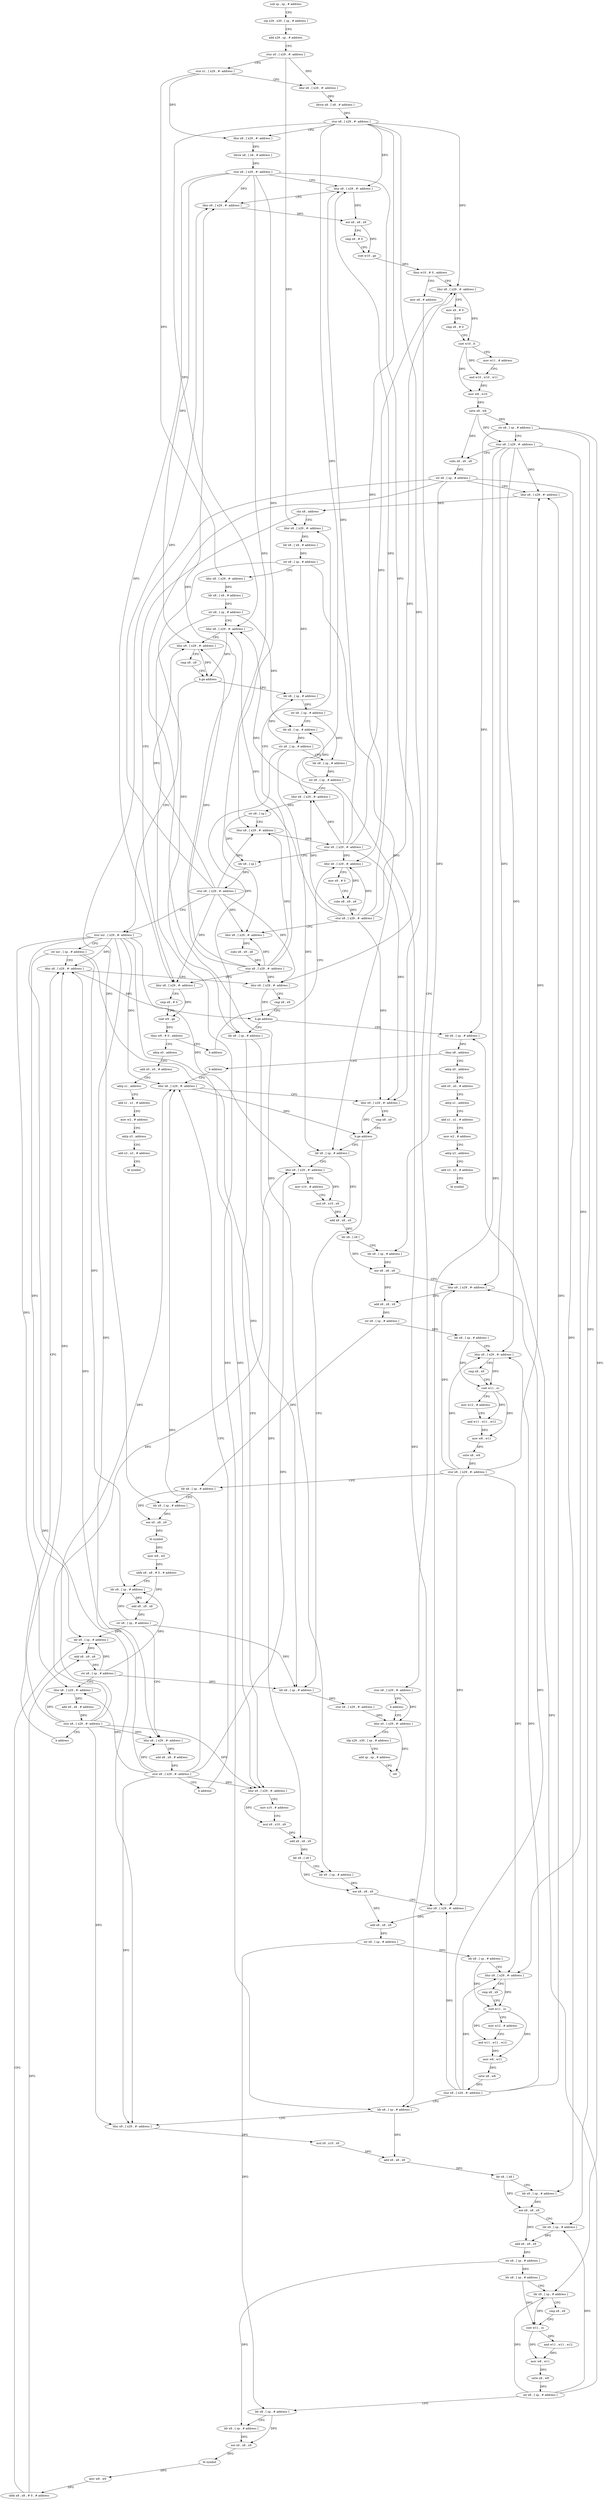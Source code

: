 digraph "func" {
"4274696" [label = "sub sp , sp , # address" ]
"4274700" [label = "stp x29 , x30 , [ sp , # address ]" ]
"4274704" [label = "add x29 , sp , # address" ]
"4274708" [label = "stur x0 , [ x29 , #- address ]" ]
"4274712" [label = "stur x1 , [ x29 , #- address ]" ]
"4274716" [label = "ldur x8 , [ x29 , #- address ]" ]
"4274720" [label = "ldrsw x8 , [ x8 , # address ]" ]
"4274724" [label = "stur x8 , [ x29 , #- address ]" ]
"4274728" [label = "ldur x8 , [ x29 , #- address ]" ]
"4274732" [label = "ldrsw x8 , [ x8 , # address ]" ]
"4274736" [label = "stur x8 , [ x29 , #- address ]" ]
"4274740" [label = "ldur x8 , [ x29 , #- address ]" ]
"4274744" [label = "ldur x9 , [ x29 , #- address ]" ]
"4274748" [label = "eor x8 , x8 , x9" ]
"4274752" [label = "cmp x8 , # 0" ]
"4274756" [label = "cset w10 , ge" ]
"4274760" [label = "tbnz w10 , # 0 , address" ]
"4274776" [label = "ldur x8 , [ x29 , #- address ]" ]
"4274764" [label = "mov x8 , # address" ]
"4274780" [label = "mov x9 , # 0" ]
"4274784" [label = "cmp x8 , # 0" ]
"4274788" [label = "cset w10 , lt" ]
"4274792" [label = "mov w11 , # address" ]
"4274796" [label = "and w10 , w10 , w11" ]
"4274800" [label = "mov w8 , w10" ]
"4274804" [label = "sxtw x8 , w8" ]
"4274808" [label = "str x8 , [ sp , # address ]" ]
"4274812" [label = "stur x8 , [ x29 , #- address ]" ]
"4274816" [label = "subs x8 , x9 , x8" ]
"4274820" [label = "str x8 , [ sp , # address ]" ]
"4274824" [label = "ldur x8 , [ x29 , #- address ]" ]
"4274828" [label = "cbz x8 , address" ]
"4274912" [label = "ldur x8 , [ x29 , #- address ]" ]
"4274832" [label = "ldur x8 , [ x29 , #- address ]" ]
"4274768" [label = "stur x8 , [ x29 , #- address ]" ]
"4274772" [label = "b address" ]
"4275428" [label = "ldur x0 , [ x29 , #- address ]" ]
"4274916" [label = "ldr x8 , [ x8 , # address ]" ]
"4274920" [label = "str x8 , [ sp , # address ]" ]
"4274924" [label = "ldur x8 , [ x29 , #- address ]" ]
"4274928" [label = "ldr x8 , [ x8 , # address ]" ]
"4274932" [label = "str x8 , [ sp , # address ]" ]
"4274936" [label = "ldur x8 , [ x29 , #- address ]" ]
"4274940" [label = "ldur x9 , [ x29 , #- address ]" ]
"4274944" [label = "cmp x8 , x9" ]
"4274948" [label = "b.ge address" ]
"4275000" [label = "stur xzr , [ x29 , #- address ]" ]
"4274952" [label = "ldr x8 , [ sp , # address ]" ]
"4274836" [label = "cmp x8 , # 0" ]
"4274840" [label = "cset w9 , ge" ]
"4274844" [label = "tbnz w9 , # 0 , address" ]
"4274852" [label = "adrp x0 , address" ]
"4274848" [label = "b address" ]
"4275432" [label = "ldp x29 , x30 , [ sp , # address ]" ]
"4275436" [label = "add sp , sp , # address" ]
"4275440" [label = "ret" ]
"4275004" [label = "str xzr , [ sp , # address ]" ]
"4275008" [label = "ldur x8 , [ x29 , #- address ]" ]
"4274956" [label = "str x8 , [ sp , # address ]" ]
"4274960" [label = "ldr x8 , [ sp , # address ]" ]
"4274964" [label = "str x8 , [ sp , # address ]" ]
"4274968" [label = "ldr x8 , [ sp , # address ]" ]
"4274972" [label = "str x8 , [ sp , # address ]" ]
"4274976" [label = "ldur x8 , [ x29 , #- address ]" ]
"4274980" [label = "str x8 , [ sp ]" ]
"4274984" [label = "ldur x8 , [ x29 , #- address ]" ]
"4274988" [label = "stur x8 , [ x29 , #- address ]" ]
"4274992" [label = "ldr x8 , [ sp ]" ]
"4274996" [label = "stur x8 , [ x29 , #- address ]" ]
"4274856" [label = "add x0 , x0 , # address" ]
"4274860" [label = "adrp x1 , address" ]
"4274864" [label = "add x1 , x1 , # address" ]
"4274868" [label = "mov w2 , # address" ]
"4274872" [label = "adrp x3 , address" ]
"4274876" [label = "add x3 , x3 , # address" ]
"4274880" [label = "bl symbol" ]
"4274884" [label = "ldur x8 , [ x29 , #- address ]" ]
"4275228" [label = "ldr x8 , [ sp , # address ]" ]
"4275232" [label = "cbnz x8 , address" ]
"4275240" [label = "adrp x0 , address" ]
"4275236" [label = "b address" ]
"4275024" [label = "ldr x8 , [ sp , # address ]" ]
"4275028" [label = "ldur x9 , [ x29 , #- address ]" ]
"4275032" [label = "mov x10 , # address" ]
"4275036" [label = "mul x9 , x10 , x9" ]
"4275040" [label = "add x8 , x8 , x9" ]
"4275044" [label = "ldr x8 , [ x8 ]" ]
"4275048" [label = "ldr x9 , [ sp , # address ]" ]
"4275052" [label = "eor x8 , x8 , x9" ]
"4275056" [label = "ldur x9 , [ x29 , #- address ]" ]
"4275060" [label = "add x8 , x8 , x9" ]
"4275064" [label = "str x8 , [ sp , # address ]" ]
"4275068" [label = "ldr x8 , [ sp , # address ]" ]
"4275072" [label = "ldur x9 , [ x29 , #- address ]" ]
"4275076" [label = "cmp x8 , x9" ]
"4275080" [label = "cset w11 , cc" ]
"4275084" [label = "mov w12 , # address" ]
"4275088" [label = "and w11 , w11 , w12" ]
"4275092" [label = "mov w8 , w11" ]
"4275096" [label = "sxtw x8 , w8" ]
"4275100" [label = "stur x8 , [ x29 , #- address ]" ]
"4275104" [label = "ldr x8 , [ sp , # address ]" ]
"4275108" [label = "ldur x9 , [ x29 , #- address ]" ]
"4275112" [label = "mul x9 , x10 , x9" ]
"4275116" [label = "add x8 , x8 , x9" ]
"4275120" [label = "ldr x8 , [ x8 ]" ]
"4275124" [label = "ldr x9 , [ sp , # address ]" ]
"4275128" [label = "eor x8 , x8 , x9" ]
"4275132" [label = "ldr x9 , [ sp , # address ]" ]
"4275136" [label = "add x8 , x8 , x9" ]
"4275140" [label = "str x8 , [ sp , # address ]" ]
"4275144" [label = "ldr x8 , [ sp , # address ]" ]
"4275148" [label = "ldr x9 , [ sp , # address ]" ]
"4275152" [label = "cmp x8 , x9" ]
"4275156" [label = "cset w11 , cc" ]
"4275160" [label = "and w11 , w11 , w12" ]
"4275164" [label = "mov w8 , w11" ]
"4275168" [label = "sxtw x8 , w8" ]
"4275172" [label = "str x8 , [ sp , # address ]" ]
"4275176" [label = "ldr x8 , [ sp , # address ]" ]
"4275180" [label = "ldr x9 , [ sp , # address ]" ]
"4275184" [label = "eor x0 , x8 , x9" ]
"4275188" [label = "bl symbol" ]
"4275192" [label = "mov w8 , w0" ]
"4275196" [label = "ubfx x8 , x8 , # 0 , # address" ]
"4275200" [label = "ldr x9 , [ sp , # address ]" ]
"4275204" [label = "add x8 , x9 , x8" ]
"4275208" [label = "str x8 , [ sp , # address ]" ]
"4275212" [label = "ldur x8 , [ x29 , #- address ]" ]
"4275216" [label = "add x8 , x8 , # address" ]
"4275220" [label = "stur x8 , [ x29 , #- address ]" ]
"4275224" [label = "b address" ]
"4274888" [label = "mov x9 , # 0" ]
"4274892" [label = "subs x8 , x9 , x8" ]
"4274896" [label = "stur x8 , [ x29 , #- address ]" ]
"4274900" [label = "ldur x8 , [ x29 , #- address ]" ]
"4274904" [label = "subs x8 , x9 , x8" ]
"4274908" [label = "stur x8 , [ x29 , #- address ]" ]
"4275244" [label = "add x0 , x0 , # address" ]
"4275248" [label = "adrp x1 , address" ]
"4275252" [label = "add x1 , x1 , # address" ]
"4275256" [label = "mov w2 , # address" ]
"4275260" [label = "adrp x3 , address" ]
"4275264" [label = "add x3 , x3 , # address" ]
"4275268" [label = "bl symbol" ]
"4275272" [label = "ldur x8 , [ x29 , #- address ]" ]
"4275012" [label = "ldur x9 , [ x29 , #- address ]" ]
"4275016" [label = "cmp x8 , x9" ]
"4275020" [label = "b.ge address" ]
"4275276" [label = "ldur x9 , [ x29 , #- address ]" ]
"4275280" [label = "cmp x8 , x9" ]
"4275284" [label = "b.ge address" ]
"4275420" [label = "ldr x8 , [ sp , # address ]" ]
"4275288" [label = "ldr x8 , [ sp , # address ]" ]
"4275424" [label = "stur x8 , [ x29 , #- address ]" ]
"4275292" [label = "ldur x9 , [ x29 , #- address ]" ]
"4275296" [label = "mov x10 , # address" ]
"4275300" [label = "mul x9 , x10 , x9" ]
"4275304" [label = "add x8 , x8 , x9" ]
"4275308" [label = "ldr x8 , [ x8 ]" ]
"4275312" [label = "ldr x9 , [ sp , # address ]" ]
"4275316" [label = "eor x8 , x8 , x9" ]
"4275320" [label = "ldur x9 , [ x29 , #- address ]" ]
"4275324" [label = "add x8 , x8 , x9" ]
"4275328" [label = "str x8 , [ sp , # address ]" ]
"4275332" [label = "ldr x8 , [ sp , # address ]" ]
"4275336" [label = "ldur x9 , [ x29 , #- address ]" ]
"4275340" [label = "cmp x8 , x9" ]
"4275344" [label = "cset w11 , cc" ]
"4275348" [label = "mov w12 , # address" ]
"4275352" [label = "and w11 , w11 , w12" ]
"4275356" [label = "mov w8 , w11" ]
"4275360" [label = "sxtw x8 , w8" ]
"4275364" [label = "stur x8 , [ x29 , #- address ]" ]
"4275368" [label = "ldr x8 , [ sp , # address ]" ]
"4275372" [label = "ldr x9 , [ sp , # address ]" ]
"4275376" [label = "eor x0 , x8 , x9" ]
"4275380" [label = "bl symbol" ]
"4275384" [label = "mov w8 , w0" ]
"4275388" [label = "ubfx x8 , x8 , # 0 , # address" ]
"4275392" [label = "ldr x9 , [ sp , # address ]" ]
"4275396" [label = "add x8 , x9 , x8" ]
"4275400" [label = "str x8 , [ sp , # address ]" ]
"4275404" [label = "ldur x8 , [ x29 , #- address ]" ]
"4275408" [label = "add x8 , x8 , # address" ]
"4275412" [label = "stur x8 , [ x29 , #- address ]" ]
"4275416" [label = "b address" ]
"4274696" -> "4274700" [ label = "CFG" ]
"4274700" -> "4274704" [ label = "CFG" ]
"4274704" -> "4274708" [ label = "CFG" ]
"4274708" -> "4274712" [ label = "CFG" ]
"4274708" -> "4274716" [ label = "DFG" ]
"4274708" -> "4274912" [ label = "DFG" ]
"4274712" -> "4274716" [ label = "CFG" ]
"4274712" -> "4274728" [ label = "DFG" ]
"4274712" -> "4274924" [ label = "DFG" ]
"4274716" -> "4274720" [ label = "DFG" ]
"4274720" -> "4274724" [ label = "DFG" ]
"4274724" -> "4274728" [ label = "CFG" ]
"4274724" -> "4274740" [ label = "DFG" ]
"4274724" -> "4274776" [ label = "DFG" ]
"4274724" -> "4274936" [ label = "DFG" ]
"4274724" -> "4274976" [ label = "DFG" ]
"4274724" -> "4274884" [ label = "DFG" ]
"4274724" -> "4275276" [ label = "DFG" ]
"4274728" -> "4274732" [ label = "DFG" ]
"4274732" -> "4274736" [ label = "DFG" ]
"4274736" -> "4274740" [ label = "CFG" ]
"4274736" -> "4274744" [ label = "DFG" ]
"4274736" -> "4274940" [ label = "DFG" ]
"4274736" -> "4274832" [ label = "DFG" ]
"4274736" -> "4274984" [ label = "DFG" ]
"4274736" -> "4275012" [ label = "DFG" ]
"4274736" -> "4274900" [ label = "DFG" ]
"4274740" -> "4274744" [ label = "CFG" ]
"4274740" -> "4274748" [ label = "DFG" ]
"4274744" -> "4274748" [ label = "DFG" ]
"4274748" -> "4274752" [ label = "CFG" ]
"4274748" -> "4274756" [ label = "DFG" ]
"4274752" -> "4274756" [ label = "CFG" ]
"4274756" -> "4274760" [ label = "DFG" ]
"4274760" -> "4274776" [ label = "CFG" ]
"4274760" -> "4274764" [ label = "CFG" ]
"4274776" -> "4274780" [ label = "CFG" ]
"4274776" -> "4274788" [ label = "DFG" ]
"4274764" -> "4274768" [ label = "CFG" ]
"4274780" -> "4274784" [ label = "CFG" ]
"4274784" -> "4274788" [ label = "CFG" ]
"4274788" -> "4274792" [ label = "CFG" ]
"4274788" -> "4274796" [ label = "DFG" ]
"4274788" -> "4274800" [ label = "DFG" ]
"4274792" -> "4274796" [ label = "CFG" ]
"4274796" -> "4274800" [ label = "DFG" ]
"4274800" -> "4274804" [ label = "DFG" ]
"4274804" -> "4274808" [ label = "DFG" ]
"4274804" -> "4274812" [ label = "DFG" ]
"4274804" -> "4274816" [ label = "DFG" ]
"4274808" -> "4274812" [ label = "CFG" ]
"4274808" -> "4275228" [ label = "DFG" ]
"4274808" -> "4275132" [ label = "DFG" ]
"4274808" -> "4275148" [ label = "DFG" ]
"4274812" -> "4274816" [ label = "CFG" ]
"4274812" -> "4274824" [ label = "DFG" ]
"4274812" -> "4275056" [ label = "DFG" ]
"4274812" -> "4275072" [ label = "DFG" ]
"4274812" -> "4275320" [ label = "DFG" ]
"4274812" -> "4275336" [ label = "DFG" ]
"4274816" -> "4274820" [ label = "DFG" ]
"4274820" -> "4274824" [ label = "CFG" ]
"4274820" -> "4275048" [ label = "DFG" ]
"4274820" -> "4275124" [ label = "DFG" ]
"4274820" -> "4275312" [ label = "DFG" ]
"4274820" -> "4275372" [ label = "DFG" ]
"4274824" -> "4274828" [ label = "DFG" ]
"4274828" -> "4274912" [ label = "CFG" ]
"4274828" -> "4274832" [ label = "CFG" ]
"4274912" -> "4274916" [ label = "DFG" ]
"4274832" -> "4274836" [ label = "CFG" ]
"4274832" -> "4274840" [ label = "DFG" ]
"4274768" -> "4274772" [ label = "CFG" ]
"4274768" -> "4275428" [ label = "DFG" ]
"4274772" -> "4275428" [ label = "CFG" ]
"4275428" -> "4275432" [ label = "CFG" ]
"4275428" -> "4275440" [ label = "DFG" ]
"4274916" -> "4274920" [ label = "DFG" ]
"4274920" -> "4274924" [ label = "CFG" ]
"4274920" -> "4274952" [ label = "DFG" ]
"4274920" -> "4275024" [ label = "DFG" ]
"4274920" -> "4275288" [ label = "DFG" ]
"4274924" -> "4274928" [ label = "DFG" ]
"4274928" -> "4274932" [ label = "DFG" ]
"4274932" -> "4274936" [ label = "CFG" ]
"4274932" -> "4274960" [ label = "DFG" ]
"4274932" -> "4275104" [ label = "DFG" ]
"4274936" -> "4274940" [ label = "CFG" ]
"4274936" -> "4274948" [ label = "DFG" ]
"4274940" -> "4274944" [ label = "CFG" ]
"4274940" -> "4274948" [ label = "DFG" ]
"4274944" -> "4274948" [ label = "CFG" ]
"4274948" -> "4275000" [ label = "CFG" ]
"4274948" -> "4274952" [ label = "CFG" ]
"4275000" -> "4275004" [ label = "CFG" ]
"4275000" -> "4275008" [ label = "DFG" ]
"4275000" -> "4275028" [ label = "DFG" ]
"4275000" -> "4275272" [ label = "DFG" ]
"4275000" -> "4275108" [ label = "DFG" ]
"4275000" -> "4275292" [ label = "DFG" ]
"4275000" -> "4275212" [ label = "DFG" ]
"4275000" -> "4275404" [ label = "DFG" ]
"4274952" -> "4274956" [ label = "DFG" ]
"4274836" -> "4274840" [ label = "CFG" ]
"4274840" -> "4274844" [ label = "DFG" ]
"4274844" -> "4274852" [ label = "CFG" ]
"4274844" -> "4274848" [ label = "CFG" ]
"4274852" -> "4274856" [ label = "CFG" ]
"4274848" -> "4274884" [ label = "CFG" ]
"4275432" -> "4275436" [ label = "CFG" ]
"4275436" -> "4275440" [ label = "CFG" ]
"4275004" -> "4275008" [ label = "CFG" ]
"4275004" -> "4275420" [ label = "DFG" ]
"4275004" -> "4275200" [ label = "DFG" ]
"4275004" -> "4275392" [ label = "DFG" ]
"4275008" -> "4275012" [ label = "CFG" ]
"4275008" -> "4275020" [ label = "DFG" ]
"4274956" -> "4274960" [ label = "CFG" ]
"4274956" -> "4274968" [ label = "DFG" ]
"4274960" -> "4274964" [ label = "DFG" ]
"4274964" -> "4274968" [ label = "CFG" ]
"4274964" -> "4274952" [ label = "DFG" ]
"4274964" -> "4275024" [ label = "DFG" ]
"4274964" -> "4275288" [ label = "DFG" ]
"4274968" -> "4274972" [ label = "DFG" ]
"4274972" -> "4274976" [ label = "CFG" ]
"4274972" -> "4274960" [ label = "DFG" ]
"4274972" -> "4275104" [ label = "DFG" ]
"4274976" -> "4274980" [ label = "DFG" ]
"4274980" -> "4274984" [ label = "CFG" ]
"4274980" -> "4274992" [ label = "DFG" ]
"4274984" -> "4274988" [ label = "DFG" ]
"4274988" -> "4274992" [ label = "CFG" ]
"4274988" -> "4274740" [ label = "DFG" ]
"4274988" -> "4274776" [ label = "DFG" ]
"4274988" -> "4274936" [ label = "DFG" ]
"4274988" -> "4274976" [ label = "DFG" ]
"4274988" -> "4274884" [ label = "DFG" ]
"4274988" -> "4275276" [ label = "DFG" ]
"4274992" -> "4274996" [ label = "DFG" ]
"4274996" -> "4275000" [ label = "CFG" ]
"4274996" -> "4274744" [ label = "DFG" ]
"4274996" -> "4274940" [ label = "DFG" ]
"4274996" -> "4274832" [ label = "DFG" ]
"4274996" -> "4274984" [ label = "DFG" ]
"4274996" -> "4275012" [ label = "DFG" ]
"4274996" -> "4274900" [ label = "DFG" ]
"4274856" -> "4274860" [ label = "CFG" ]
"4274860" -> "4274864" [ label = "CFG" ]
"4274864" -> "4274868" [ label = "CFG" ]
"4274868" -> "4274872" [ label = "CFG" ]
"4274872" -> "4274876" [ label = "CFG" ]
"4274876" -> "4274880" [ label = "CFG" ]
"4274884" -> "4274888" [ label = "CFG" ]
"4274884" -> "4274892" [ label = "DFG" ]
"4275228" -> "4275232" [ label = "DFG" ]
"4275232" -> "4275240" [ label = "CFG" ]
"4275232" -> "4275236" [ label = "CFG" ]
"4275240" -> "4275244" [ label = "CFG" ]
"4275236" -> "4275272" [ label = "CFG" ]
"4275024" -> "4275028" [ label = "CFG" ]
"4275024" -> "4275040" [ label = "DFG" ]
"4275028" -> "4275032" [ label = "CFG" ]
"4275028" -> "4275036" [ label = "DFG" ]
"4275032" -> "4275036" [ label = "CFG" ]
"4275036" -> "4275040" [ label = "DFG" ]
"4275040" -> "4275044" [ label = "DFG" ]
"4275044" -> "4275048" [ label = "CFG" ]
"4275044" -> "4275052" [ label = "DFG" ]
"4275048" -> "4275052" [ label = "DFG" ]
"4275052" -> "4275056" [ label = "CFG" ]
"4275052" -> "4275060" [ label = "DFG" ]
"4275056" -> "4275060" [ label = "DFG" ]
"4275060" -> "4275064" [ label = "DFG" ]
"4275064" -> "4275068" [ label = "DFG" ]
"4275064" -> "4275176" [ label = "DFG" ]
"4275068" -> "4275072" [ label = "CFG" ]
"4275068" -> "4275080" [ label = "DFG" ]
"4275072" -> "4275076" [ label = "CFG" ]
"4275072" -> "4275080" [ label = "DFG" ]
"4275076" -> "4275080" [ label = "CFG" ]
"4275080" -> "4275084" [ label = "CFG" ]
"4275080" -> "4275088" [ label = "DFG" ]
"4275080" -> "4275092" [ label = "DFG" ]
"4275084" -> "4275088" [ label = "CFG" ]
"4275088" -> "4275092" [ label = "DFG" ]
"4275092" -> "4275096" [ label = "DFG" ]
"4275096" -> "4275100" [ label = "DFG" ]
"4275100" -> "4275104" [ label = "CFG" ]
"4275100" -> "4274824" [ label = "DFG" ]
"4275100" -> "4275056" [ label = "DFG" ]
"4275100" -> "4275072" [ label = "DFG" ]
"4275100" -> "4275320" [ label = "DFG" ]
"4275100" -> "4275336" [ label = "DFG" ]
"4275104" -> "4275108" [ label = "CFG" ]
"4275104" -> "4275116" [ label = "DFG" ]
"4275108" -> "4275112" [ label = "DFG" ]
"4275112" -> "4275116" [ label = "DFG" ]
"4275116" -> "4275120" [ label = "DFG" ]
"4275120" -> "4275124" [ label = "CFG" ]
"4275120" -> "4275128" [ label = "DFG" ]
"4275124" -> "4275128" [ label = "DFG" ]
"4275128" -> "4275132" [ label = "CFG" ]
"4275128" -> "4275136" [ label = "DFG" ]
"4275132" -> "4275136" [ label = "DFG" ]
"4275136" -> "4275140" [ label = "DFG" ]
"4275140" -> "4275144" [ label = "DFG" ]
"4275140" -> "4275180" [ label = "DFG" ]
"4275144" -> "4275148" [ label = "CFG" ]
"4275144" -> "4275156" [ label = "DFG" ]
"4275148" -> "4275152" [ label = "CFG" ]
"4275148" -> "4275156" [ label = "DFG" ]
"4275152" -> "4275156" [ label = "CFG" ]
"4275156" -> "4275160" [ label = "DFG" ]
"4275156" -> "4275164" [ label = "DFG" ]
"4275160" -> "4275164" [ label = "DFG" ]
"4275164" -> "4275168" [ label = "DFG" ]
"4275168" -> "4275172" [ label = "DFG" ]
"4275172" -> "4275176" [ label = "CFG" ]
"4275172" -> "4275228" [ label = "DFG" ]
"4275172" -> "4275132" [ label = "DFG" ]
"4275172" -> "4275148" [ label = "DFG" ]
"4275176" -> "4275180" [ label = "CFG" ]
"4275176" -> "4275184" [ label = "DFG" ]
"4275180" -> "4275184" [ label = "DFG" ]
"4275184" -> "4275188" [ label = "DFG" ]
"4275188" -> "4275192" [ label = "DFG" ]
"4275192" -> "4275196" [ label = "DFG" ]
"4275196" -> "4275200" [ label = "CFG" ]
"4275196" -> "4275204" [ label = "DFG" ]
"4275200" -> "4275204" [ label = "DFG" ]
"4275204" -> "4275208" [ label = "DFG" ]
"4275208" -> "4275212" [ label = "CFG" ]
"4275208" -> "4275420" [ label = "DFG" ]
"4275208" -> "4275200" [ label = "DFG" ]
"4275208" -> "4275392" [ label = "DFG" ]
"4275212" -> "4275216" [ label = "DFG" ]
"4275216" -> "4275220" [ label = "DFG" ]
"4275220" -> "4275224" [ label = "CFG" ]
"4275220" -> "4275008" [ label = "DFG" ]
"4275220" -> "4275028" [ label = "DFG" ]
"4275220" -> "4275272" [ label = "DFG" ]
"4275220" -> "4275108" [ label = "DFG" ]
"4275220" -> "4275292" [ label = "DFG" ]
"4275220" -> "4275212" [ label = "DFG" ]
"4275220" -> "4275404" [ label = "DFG" ]
"4275224" -> "4275008" [ label = "CFG" ]
"4274888" -> "4274892" [ label = "CFG" ]
"4274892" -> "4274896" [ label = "DFG" ]
"4274896" -> "4274900" [ label = "CFG" ]
"4274896" -> "4274740" [ label = "DFG" ]
"4274896" -> "4274776" [ label = "DFG" ]
"4274896" -> "4274936" [ label = "DFG" ]
"4274896" -> "4274976" [ label = "DFG" ]
"4274896" -> "4274884" [ label = "DFG" ]
"4274896" -> "4275276" [ label = "DFG" ]
"4274900" -> "4274904" [ label = "DFG" ]
"4274904" -> "4274908" [ label = "DFG" ]
"4274908" -> "4274912" [ label = "CFG" ]
"4274908" -> "4274744" [ label = "DFG" ]
"4274908" -> "4274940" [ label = "DFG" ]
"4274908" -> "4274832" [ label = "DFG" ]
"4274908" -> "4274984" [ label = "DFG" ]
"4274908" -> "4275012" [ label = "DFG" ]
"4274908" -> "4274900" [ label = "DFG" ]
"4275244" -> "4275248" [ label = "CFG" ]
"4275248" -> "4275252" [ label = "CFG" ]
"4275252" -> "4275256" [ label = "CFG" ]
"4275256" -> "4275260" [ label = "CFG" ]
"4275260" -> "4275264" [ label = "CFG" ]
"4275264" -> "4275268" [ label = "CFG" ]
"4275272" -> "4275276" [ label = "CFG" ]
"4275272" -> "4275284" [ label = "DFG" ]
"4275012" -> "4275016" [ label = "CFG" ]
"4275012" -> "4275020" [ label = "DFG" ]
"4275016" -> "4275020" [ label = "CFG" ]
"4275020" -> "4275228" [ label = "CFG" ]
"4275020" -> "4275024" [ label = "CFG" ]
"4275276" -> "4275280" [ label = "CFG" ]
"4275276" -> "4275284" [ label = "DFG" ]
"4275280" -> "4275284" [ label = "CFG" ]
"4275284" -> "4275420" [ label = "CFG" ]
"4275284" -> "4275288" [ label = "CFG" ]
"4275420" -> "4275424" [ label = "DFG" ]
"4275288" -> "4275292" [ label = "CFG" ]
"4275288" -> "4275304" [ label = "DFG" ]
"4275424" -> "4275428" [ label = "DFG" ]
"4275292" -> "4275296" [ label = "CFG" ]
"4275292" -> "4275300" [ label = "DFG" ]
"4275296" -> "4275300" [ label = "CFG" ]
"4275300" -> "4275304" [ label = "DFG" ]
"4275304" -> "4275308" [ label = "DFG" ]
"4275308" -> "4275312" [ label = "CFG" ]
"4275308" -> "4275316" [ label = "DFG" ]
"4275312" -> "4275316" [ label = "DFG" ]
"4275316" -> "4275320" [ label = "CFG" ]
"4275316" -> "4275324" [ label = "DFG" ]
"4275320" -> "4275324" [ label = "DFG" ]
"4275324" -> "4275328" [ label = "DFG" ]
"4275328" -> "4275332" [ label = "DFG" ]
"4275328" -> "4275368" [ label = "DFG" ]
"4275332" -> "4275336" [ label = "CFG" ]
"4275332" -> "4275344" [ label = "DFG" ]
"4275336" -> "4275340" [ label = "CFG" ]
"4275336" -> "4275344" [ label = "DFG" ]
"4275340" -> "4275344" [ label = "CFG" ]
"4275344" -> "4275348" [ label = "CFG" ]
"4275344" -> "4275352" [ label = "DFG" ]
"4275344" -> "4275356" [ label = "DFG" ]
"4275348" -> "4275352" [ label = "CFG" ]
"4275352" -> "4275356" [ label = "DFG" ]
"4275356" -> "4275360" [ label = "DFG" ]
"4275360" -> "4275364" [ label = "DFG" ]
"4275364" -> "4275368" [ label = "CFG" ]
"4275364" -> "4274824" [ label = "DFG" ]
"4275364" -> "4275056" [ label = "DFG" ]
"4275364" -> "4275072" [ label = "DFG" ]
"4275364" -> "4275320" [ label = "DFG" ]
"4275364" -> "4275336" [ label = "DFG" ]
"4275368" -> "4275372" [ label = "CFG" ]
"4275368" -> "4275376" [ label = "DFG" ]
"4275372" -> "4275376" [ label = "DFG" ]
"4275376" -> "4275380" [ label = "DFG" ]
"4275380" -> "4275384" [ label = "DFG" ]
"4275384" -> "4275388" [ label = "DFG" ]
"4275388" -> "4275392" [ label = "CFG" ]
"4275388" -> "4275396" [ label = "DFG" ]
"4275392" -> "4275396" [ label = "DFG" ]
"4275396" -> "4275400" [ label = "DFG" ]
"4275400" -> "4275404" [ label = "CFG" ]
"4275400" -> "4275420" [ label = "DFG" ]
"4275400" -> "4275200" [ label = "DFG" ]
"4275400" -> "4275392" [ label = "DFG" ]
"4275404" -> "4275408" [ label = "DFG" ]
"4275408" -> "4275412" [ label = "DFG" ]
"4275412" -> "4275416" [ label = "CFG" ]
"4275412" -> "4275008" [ label = "DFG" ]
"4275412" -> "4275028" [ label = "DFG" ]
"4275412" -> "4275272" [ label = "DFG" ]
"4275412" -> "4275108" [ label = "DFG" ]
"4275412" -> "4275292" [ label = "DFG" ]
"4275412" -> "4275212" [ label = "DFG" ]
"4275412" -> "4275404" [ label = "DFG" ]
"4275416" -> "4275272" [ label = "CFG" ]
}
